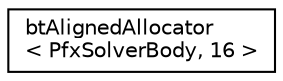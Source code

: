 digraph "Graphical Class Hierarchy"
{
  edge [fontname="Helvetica",fontsize="10",labelfontname="Helvetica",labelfontsize="10"];
  node [fontname="Helvetica",fontsize="10",shape=record];
  rankdir="LR";
  Node1 [label="btAlignedAllocator\l\< PfxSolverBody, 16 \>",height=0.2,width=0.4,color="black", fillcolor="white", style="filled",URL="$classbt_aligned_allocator.html"];
}
